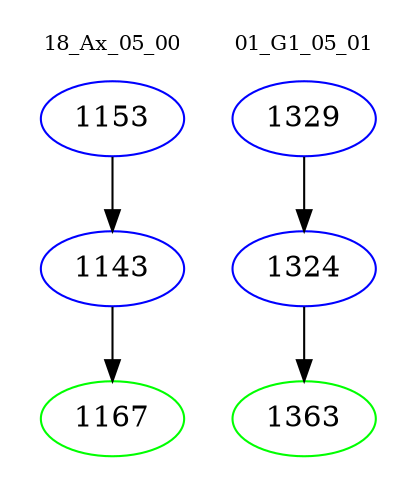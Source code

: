 digraph{
subgraph cluster_0 {
color = white
label = "18_Ax_05_00";
fontsize=10;
T0_1153 [label="1153", color="blue"]
T0_1153 -> T0_1143 [color="black"]
T0_1143 [label="1143", color="blue"]
T0_1143 -> T0_1167 [color="black"]
T0_1167 [label="1167", color="green"]
}
subgraph cluster_1 {
color = white
label = "01_G1_05_01";
fontsize=10;
T1_1329 [label="1329", color="blue"]
T1_1329 -> T1_1324 [color="black"]
T1_1324 [label="1324", color="blue"]
T1_1324 -> T1_1363 [color="black"]
T1_1363 [label="1363", color="green"]
}
}

